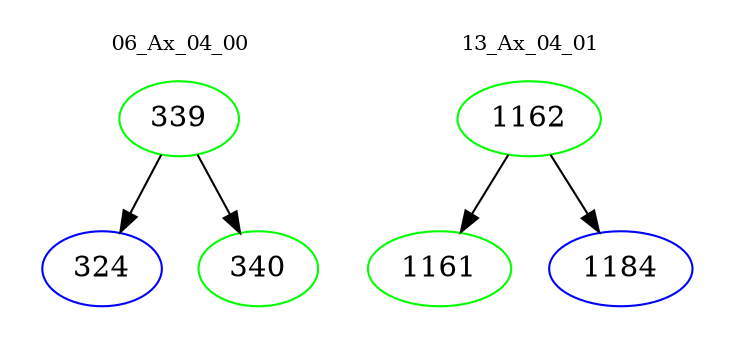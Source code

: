 digraph{
subgraph cluster_0 {
color = white
label = "06_Ax_04_00";
fontsize=10;
T0_339 [label="339", color="green"]
T0_339 -> T0_324 [color="black"]
T0_324 [label="324", color="blue"]
T0_339 -> T0_340 [color="black"]
T0_340 [label="340", color="green"]
}
subgraph cluster_1 {
color = white
label = "13_Ax_04_01";
fontsize=10;
T1_1162 [label="1162", color="green"]
T1_1162 -> T1_1161 [color="black"]
T1_1161 [label="1161", color="green"]
T1_1162 -> T1_1184 [color="black"]
T1_1184 [label="1184", color="blue"]
}
}
